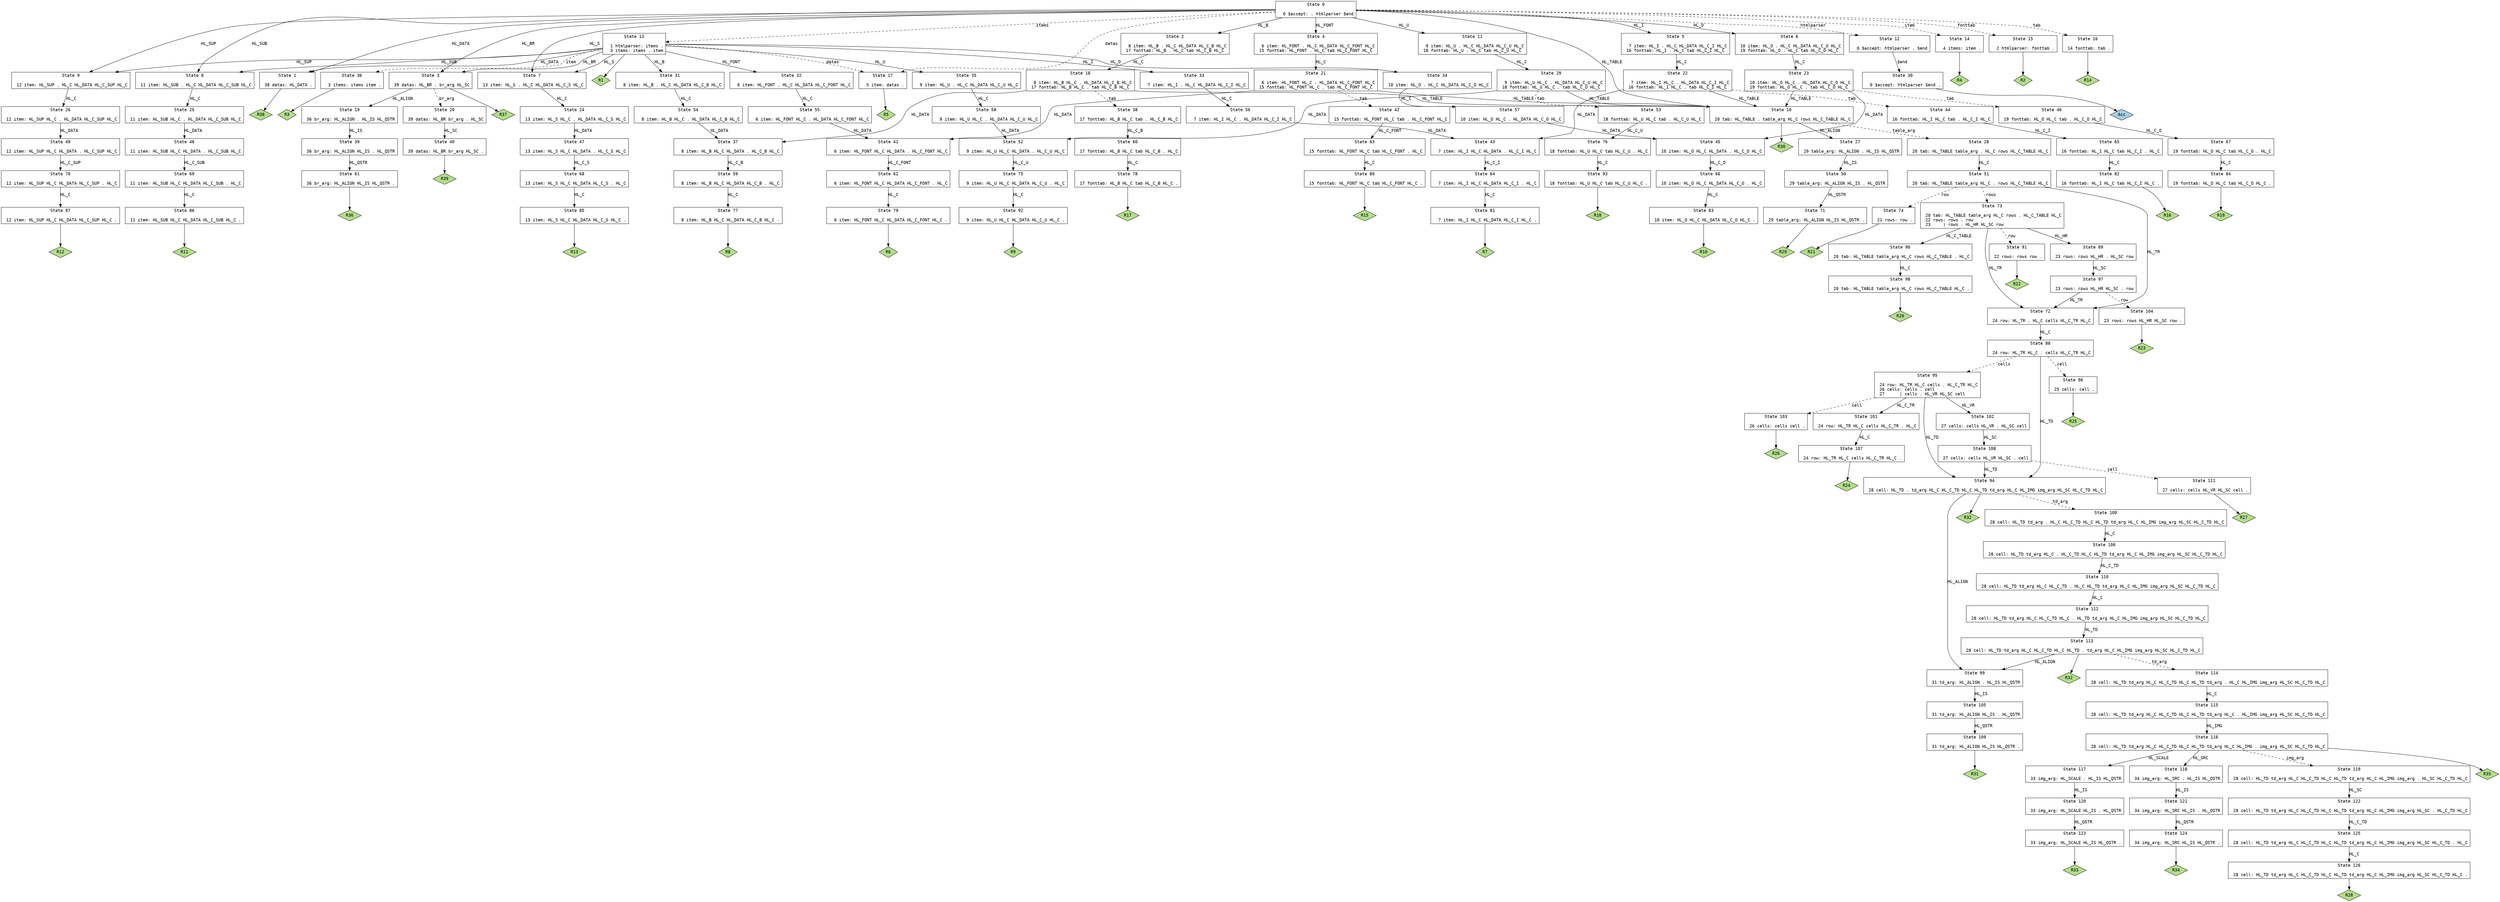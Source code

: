 // Generated by GNU Bison 3.3.2.
// Report bugs to <bug-bison@gnu.org>.
// Home page: <http://www.gnu.org/software/bison/>.

digraph "dphl.y"
{
  node [fontname = courier, shape = box, colorscheme = paired6]
  edge [fontname = courier]

  0 [label="State 0\n\l  0 $accept: . htmlparser $end\l"]
  0 -> 1 [style=solid label="HL_DATA"]
  0 -> 2 [style=solid label="HL_B"]
  0 -> 3 [style=solid label="HL_BR"]
  0 -> 4 [style=solid label="HL_FONT"]
  0 -> 5 [style=solid label="HL_I"]
  0 -> 6 [style=solid label="HL_O"]
  0 -> 7 [style=solid label="HL_S"]
  0 -> 8 [style=solid label="HL_SUB"]
  0 -> 9 [style=solid label="HL_SUP"]
  0 -> 10 [style=solid label="HL_TABLE"]
  0 -> 11 [style=solid label="HL_U"]
  0 -> 12 [style=dashed label="htmlparser"]
  0 -> 13 [style=dashed label="items"]
  0 -> 14 [style=dashed label="item"]
  0 -> 15 [style=dashed label="fonttab"]
  0 -> 16 [style=dashed label="tab"]
  0 -> 17 [style=dashed label="datas"]
  1 [label="State 1\n\l 38 datas: HL_DATA .\l"]
  1 -> "1R38" [style=solid]
 "1R38" [label="R38", fillcolor=3, shape=diamond, style=filled]
  2 [label="State 2\n\l  8 item: HL_B . HL_C HL_DATA HL_C_B HL_C\l 17 fonttab: HL_B . HL_C tab HL_C_B HL_C\l"]
  2 -> 18 [style=solid label="HL_C"]
  3 [label="State 3\n\l 39 datas: HL_BR . br_arg HL_SC\l"]
  3 -> 19 [style=solid label="HL_ALIGN"]
  3 -> 20 [style=dashed label="br_arg"]
  3 -> "3R37" [style=solid]
 "3R37" [label="R37", fillcolor=3, shape=diamond, style=filled]
  4 [label="State 4\n\l  6 item: HL_FONT . HL_C HL_DATA HL_C_FONT HL_C\l 15 fonttab: HL_FONT . HL_C tab HL_C_FONT HL_C\l"]
  4 -> 21 [style=solid label="HL_C"]
  5 [label="State 5\n\l  7 item: HL_I . HL_C HL_DATA HL_C_I HL_C\l 16 fonttab: HL_I . HL_C tab HL_C_I HL_C\l"]
  5 -> 22 [style=solid label="HL_C"]
  6 [label="State 6\n\l 10 item: HL_O . HL_C HL_DATA HL_C_O HL_C\l 19 fonttab: HL_O . HL_C tab HL_C_O HL_C\l"]
  6 -> 23 [style=solid label="HL_C"]
  7 [label="State 7\n\l 13 item: HL_S . HL_C HL_DATA HL_C_S HL_C\l"]
  7 -> 24 [style=solid label="HL_C"]
  8 [label="State 8\n\l 11 item: HL_SUB . HL_C HL_DATA HL_C_SUB HL_C\l"]
  8 -> 25 [style=solid label="HL_C"]
  9 [label="State 9\n\l 12 item: HL_SUP . HL_C HL_DATA HL_C_SUP HL_C\l"]
  9 -> 26 [style=solid label="HL_C"]
  10 [label="State 10\n\l 20 tab: HL_TABLE . table_arg HL_C rows HL_C_TABLE HL_C\l"]
  10 -> 27 [style=solid label="HL_ALIGN"]
  10 -> 28 [style=dashed label="table_arg"]
  10 -> "10R30" [style=solid]
 "10R30" [label="R30", fillcolor=3, shape=diamond, style=filled]
  11 [label="State 11\n\l  9 item: HL_U . HL_C HL_DATA HL_C_U HL_C\l 18 fonttab: HL_U . HL_C tab HL_C_U HL_C\l"]
  11 -> 29 [style=solid label="HL_C"]
  12 [label="State 12\n\l  0 $accept: htmlparser . $end\l"]
  12 -> 30 [style=solid label="$end"]
  13 [label="State 13\n\l  1 htmlparser: items .\l  3 items: items . item\l"]
  13 -> 1 [style=solid label="HL_DATA"]
  13 -> 31 [style=solid label="HL_B"]
  13 -> 3 [style=solid label="HL_BR"]
  13 -> 32 [style=solid label="HL_FONT"]
  13 -> 33 [style=solid label="HL_I"]
  13 -> 34 [style=solid label="HL_O"]
  13 -> 7 [style=solid label="HL_S"]
  13 -> 8 [style=solid label="HL_SUB"]
  13 -> 9 [style=solid label="HL_SUP"]
  13 -> 35 [style=solid label="HL_U"]
  13 -> 36 [style=dashed label="item"]
  13 -> 17 [style=dashed label="datas"]
  13 -> "13R1" [style=solid]
 "13R1" [label="R1", fillcolor=3, shape=diamond, style=filled]
  14 [label="State 14\n\l  4 items: item .\l"]
  14 -> "14R4" [style=solid]
 "14R4" [label="R4", fillcolor=3, shape=diamond, style=filled]
  15 [label="State 15\n\l  2 htmlparser: fonttab .\l"]
  15 -> "15R2" [style=solid]
 "15R2" [label="R2", fillcolor=3, shape=diamond, style=filled]
  16 [label="State 16\n\l 14 fonttab: tab .\l"]
  16 -> "16R14" [style=solid]
 "16R14" [label="R14", fillcolor=3, shape=diamond, style=filled]
  17 [label="State 17\n\l  5 item: datas .\l"]
  17 -> "17R5" [style=solid]
 "17R5" [label="R5", fillcolor=3, shape=diamond, style=filled]
  18 [label="State 18\n\l  8 item: HL_B HL_C . HL_DATA HL_C_B HL_C\l 17 fonttab: HL_B HL_C . tab HL_C_B HL_C\l"]
  18 -> 37 [style=solid label="HL_DATA"]
  18 -> 10 [style=solid label="HL_TABLE"]
  18 -> 38 [style=dashed label="tab"]
  19 [label="State 19\n\l 36 br_arg: HL_ALIGN . HL_IS HL_QSTR\l"]
  19 -> 39 [style=solid label="HL_IS"]
  20 [label="State 20\n\l 39 datas: HL_BR br_arg . HL_SC\l"]
  20 -> 40 [style=solid label="HL_SC"]
  21 [label="State 21\n\l  6 item: HL_FONT HL_C . HL_DATA HL_C_FONT HL_C\l 15 fonttab: HL_FONT HL_C . tab HL_C_FONT HL_C\l"]
  21 -> 41 [style=solid label="HL_DATA"]
  21 -> 10 [style=solid label="HL_TABLE"]
  21 -> 42 [style=dashed label="tab"]
  22 [label="State 22\n\l  7 item: HL_I HL_C . HL_DATA HL_C_I HL_C\l 16 fonttab: HL_I HL_C . tab HL_C_I HL_C\l"]
  22 -> 43 [style=solid label="HL_DATA"]
  22 -> 10 [style=solid label="HL_TABLE"]
  22 -> 44 [style=dashed label="tab"]
  23 [label="State 23\n\l 10 item: HL_O HL_C . HL_DATA HL_C_O HL_C\l 19 fonttab: HL_O HL_C . tab HL_C_O HL_C\l"]
  23 -> 45 [style=solid label="HL_DATA"]
  23 -> 10 [style=solid label="HL_TABLE"]
  23 -> 46 [style=dashed label="tab"]
  24 [label="State 24\n\l 13 item: HL_S HL_C . HL_DATA HL_C_S HL_C\l"]
  24 -> 47 [style=solid label="HL_DATA"]
  25 [label="State 25\n\l 11 item: HL_SUB HL_C . HL_DATA HL_C_SUB HL_C\l"]
  25 -> 48 [style=solid label="HL_DATA"]
  26 [label="State 26\n\l 12 item: HL_SUP HL_C . HL_DATA HL_C_SUP HL_C\l"]
  26 -> 49 [style=solid label="HL_DATA"]
  27 [label="State 27\n\l 29 table_arg: HL_ALIGN . HL_IS HL_QSTR\l"]
  27 -> 50 [style=solid label="HL_IS"]
  28 [label="State 28\n\l 20 tab: HL_TABLE table_arg . HL_C rows HL_C_TABLE HL_C\l"]
  28 -> 51 [style=solid label="HL_C"]
  29 [label="State 29\n\l  9 item: HL_U HL_C . HL_DATA HL_C_U HL_C\l 18 fonttab: HL_U HL_C . tab HL_C_U HL_C\l"]
  29 -> 52 [style=solid label="HL_DATA"]
  29 -> 10 [style=solid label="HL_TABLE"]
  29 -> 53 [style=dashed label="tab"]
  30 [label="State 30\n\l  0 $accept: htmlparser $end .\l"]
  30 -> "30R0" [style=solid]
 "30R0" [label="Acc", fillcolor=1, shape=diamond, style=filled]
  31 [label="State 31\n\l  8 item: HL_B . HL_C HL_DATA HL_C_B HL_C\l"]
  31 -> 54 [style=solid label="HL_C"]
  32 [label="State 32\n\l  6 item: HL_FONT . HL_C HL_DATA HL_C_FONT HL_C\l"]
  32 -> 55 [style=solid label="HL_C"]
  33 [label="State 33\n\l  7 item: HL_I . HL_C HL_DATA HL_C_I HL_C\l"]
  33 -> 56 [style=solid label="HL_C"]
  34 [label="State 34\n\l 10 item: HL_O . HL_C HL_DATA HL_C_O HL_C\l"]
  34 -> 57 [style=solid label="HL_C"]
  35 [label="State 35\n\l  9 item: HL_U . HL_C HL_DATA HL_C_U HL_C\l"]
  35 -> 58 [style=solid label="HL_C"]
  36 [label="State 36\n\l  3 items: items item .\l"]
  36 -> "36R3" [style=solid]
 "36R3" [label="R3", fillcolor=3, shape=diamond, style=filled]
  37 [label="State 37\n\l  8 item: HL_B HL_C HL_DATA . HL_C_B HL_C\l"]
  37 -> 59 [style=solid label="HL_C_B"]
  38 [label="State 38\n\l 17 fonttab: HL_B HL_C tab . HL_C_B HL_C\l"]
  38 -> 60 [style=solid label="HL_C_B"]
  39 [label="State 39\n\l 36 br_arg: HL_ALIGN HL_IS . HL_QSTR\l"]
  39 -> 61 [style=solid label="HL_QSTR"]
  40 [label="State 40\n\l 39 datas: HL_BR br_arg HL_SC .\l"]
  40 -> "40R39" [style=solid]
 "40R39" [label="R39", fillcolor=3, shape=diamond, style=filled]
  41 [label="State 41\n\l  6 item: HL_FONT HL_C HL_DATA . HL_C_FONT HL_C\l"]
  41 -> 62 [style=solid label="HL_C_FONT"]
  42 [label="State 42\n\l 15 fonttab: HL_FONT HL_C tab . HL_C_FONT HL_C\l"]
  42 -> 63 [style=solid label="HL_C_FONT"]
  43 [label="State 43\n\l  7 item: HL_I HL_C HL_DATA . HL_C_I HL_C\l"]
  43 -> 64 [style=solid label="HL_C_I"]
  44 [label="State 44\n\l 16 fonttab: HL_I HL_C tab . HL_C_I HL_C\l"]
  44 -> 65 [style=solid label="HL_C_I"]
  45 [label="State 45\n\l 10 item: HL_O HL_C HL_DATA . HL_C_O HL_C\l"]
  45 -> 66 [style=solid label="HL_C_O"]
  46 [label="State 46\n\l 19 fonttab: HL_O HL_C tab . HL_C_O HL_C\l"]
  46 -> 67 [style=solid label="HL_C_O"]
  47 [label="State 47\n\l 13 item: HL_S HL_C HL_DATA . HL_C_S HL_C\l"]
  47 -> 68 [style=solid label="HL_C_S"]
  48 [label="State 48\n\l 11 item: HL_SUB HL_C HL_DATA . HL_C_SUB HL_C\l"]
  48 -> 69 [style=solid label="HL_C_SUB"]
  49 [label="State 49\n\l 12 item: HL_SUP HL_C HL_DATA . HL_C_SUP HL_C\l"]
  49 -> 70 [style=solid label="HL_C_SUP"]
  50 [label="State 50\n\l 29 table_arg: HL_ALIGN HL_IS . HL_QSTR\l"]
  50 -> 71 [style=solid label="HL_QSTR"]
  51 [label="State 51\n\l 20 tab: HL_TABLE table_arg HL_C . rows HL_C_TABLE HL_C\l"]
  51 -> 72 [style=solid label="HL_TR"]
  51 -> 73 [style=dashed label="rows"]
  51 -> 74 [style=dashed label="row"]
  52 [label="State 52\n\l  9 item: HL_U HL_C HL_DATA . HL_C_U HL_C\l"]
  52 -> 75 [style=solid label="HL_C_U"]
  53 [label="State 53\n\l 18 fonttab: HL_U HL_C tab . HL_C_U HL_C\l"]
  53 -> 76 [style=solid label="HL_C_U"]
  54 [label="State 54\n\l  8 item: HL_B HL_C . HL_DATA HL_C_B HL_C\l"]
  54 -> 37 [style=solid label="HL_DATA"]
  55 [label="State 55\n\l  6 item: HL_FONT HL_C . HL_DATA HL_C_FONT HL_C\l"]
  55 -> 41 [style=solid label="HL_DATA"]
  56 [label="State 56\n\l  7 item: HL_I HL_C . HL_DATA HL_C_I HL_C\l"]
  56 -> 43 [style=solid label="HL_DATA"]
  57 [label="State 57\n\l 10 item: HL_O HL_C . HL_DATA HL_C_O HL_C\l"]
  57 -> 45 [style=solid label="HL_DATA"]
  58 [label="State 58\n\l  9 item: HL_U HL_C . HL_DATA HL_C_U HL_C\l"]
  58 -> 52 [style=solid label="HL_DATA"]
  59 [label="State 59\n\l  8 item: HL_B HL_C HL_DATA HL_C_B . HL_C\l"]
  59 -> 77 [style=solid label="HL_C"]
  60 [label="State 60\n\l 17 fonttab: HL_B HL_C tab HL_C_B . HL_C\l"]
  60 -> 78 [style=solid label="HL_C"]
  61 [label="State 61\n\l 36 br_arg: HL_ALIGN HL_IS HL_QSTR .\l"]
  61 -> "61R36" [style=solid]
 "61R36" [label="R36", fillcolor=3, shape=diamond, style=filled]
  62 [label="State 62\n\l  6 item: HL_FONT HL_C HL_DATA HL_C_FONT . HL_C\l"]
  62 -> 79 [style=solid label="HL_C"]
  63 [label="State 63\n\l 15 fonttab: HL_FONT HL_C tab HL_C_FONT . HL_C\l"]
  63 -> 80 [style=solid label="HL_C"]
  64 [label="State 64\n\l  7 item: HL_I HL_C HL_DATA HL_C_I . HL_C\l"]
  64 -> 81 [style=solid label="HL_C"]
  65 [label="State 65\n\l 16 fonttab: HL_I HL_C tab HL_C_I . HL_C\l"]
  65 -> 82 [style=solid label="HL_C"]
  66 [label="State 66\n\l 10 item: HL_O HL_C HL_DATA HL_C_O . HL_C\l"]
  66 -> 83 [style=solid label="HL_C"]
  67 [label="State 67\n\l 19 fonttab: HL_O HL_C tab HL_C_O . HL_C\l"]
  67 -> 84 [style=solid label="HL_C"]
  68 [label="State 68\n\l 13 item: HL_S HL_C HL_DATA HL_C_S . HL_C\l"]
  68 -> 85 [style=solid label="HL_C"]
  69 [label="State 69\n\l 11 item: HL_SUB HL_C HL_DATA HL_C_SUB . HL_C\l"]
  69 -> 86 [style=solid label="HL_C"]
  70 [label="State 70\n\l 12 item: HL_SUP HL_C HL_DATA HL_C_SUP . HL_C\l"]
  70 -> 87 [style=solid label="HL_C"]
  71 [label="State 71\n\l 29 table_arg: HL_ALIGN HL_IS HL_QSTR .\l"]
  71 -> "71R29" [style=solid]
 "71R29" [label="R29", fillcolor=3, shape=diamond, style=filled]
  72 [label="State 72\n\l 24 row: HL_TR . HL_C cells HL_C_TR HL_C\l"]
  72 -> 88 [style=solid label="HL_C"]
  73 [label="State 73\n\l 20 tab: HL_TABLE table_arg HL_C rows . HL_C_TABLE HL_C\l 22 rows: rows . row\l 23     | rows . HL_HR HL_SC row\l"]
  73 -> 89 [style=solid label="HL_HR"]
  73 -> 90 [style=solid label="HL_C_TABLE"]
  73 -> 72 [style=solid label="HL_TR"]
  73 -> 91 [style=dashed label="row"]
  74 [label="State 74\n\l 21 rows: row .\l"]
  74 -> "74R21" [style=solid]
 "74R21" [label="R21", fillcolor=3, shape=diamond, style=filled]
  75 [label="State 75\n\l  9 item: HL_U HL_C HL_DATA HL_C_U . HL_C\l"]
  75 -> 92 [style=solid label="HL_C"]
  76 [label="State 76\n\l 18 fonttab: HL_U HL_C tab HL_C_U . HL_C\l"]
  76 -> 93 [style=solid label="HL_C"]
  77 [label="State 77\n\l  8 item: HL_B HL_C HL_DATA HL_C_B HL_C .\l"]
  77 -> "77R8" [style=solid]
 "77R8" [label="R8", fillcolor=3, shape=diamond, style=filled]
  78 [label="State 78\n\l 17 fonttab: HL_B HL_C tab HL_C_B HL_C .\l"]
  78 -> "78R17" [style=solid]
 "78R17" [label="R17", fillcolor=3, shape=diamond, style=filled]
  79 [label="State 79\n\l  6 item: HL_FONT HL_C HL_DATA HL_C_FONT HL_C .\l"]
  79 -> "79R6" [style=solid]
 "79R6" [label="R6", fillcolor=3, shape=diamond, style=filled]
  80 [label="State 80\n\l 15 fonttab: HL_FONT HL_C tab HL_C_FONT HL_C .\l"]
  80 -> "80R15" [style=solid]
 "80R15" [label="R15", fillcolor=3, shape=diamond, style=filled]
  81 [label="State 81\n\l  7 item: HL_I HL_C HL_DATA HL_C_I HL_C .\l"]
  81 -> "81R7" [style=solid]
 "81R7" [label="R7", fillcolor=3, shape=diamond, style=filled]
  82 [label="State 82\n\l 16 fonttab: HL_I HL_C tab HL_C_I HL_C .\l"]
  82 -> "82R16" [style=solid]
 "82R16" [label="R16", fillcolor=3, shape=diamond, style=filled]
  83 [label="State 83\n\l 10 item: HL_O HL_C HL_DATA HL_C_O HL_C .\l"]
  83 -> "83R10" [style=solid]
 "83R10" [label="R10", fillcolor=3, shape=diamond, style=filled]
  84 [label="State 84\n\l 19 fonttab: HL_O HL_C tab HL_C_O HL_C .\l"]
  84 -> "84R19" [style=solid]
 "84R19" [label="R19", fillcolor=3, shape=diamond, style=filled]
  85 [label="State 85\n\l 13 item: HL_S HL_C HL_DATA HL_C_S HL_C .\l"]
  85 -> "85R13" [style=solid]
 "85R13" [label="R13", fillcolor=3, shape=diamond, style=filled]
  86 [label="State 86\n\l 11 item: HL_SUB HL_C HL_DATA HL_C_SUB HL_C .\l"]
  86 -> "86R11" [style=solid]
 "86R11" [label="R11", fillcolor=3, shape=diamond, style=filled]
  87 [label="State 87\n\l 12 item: HL_SUP HL_C HL_DATA HL_C_SUP HL_C .\l"]
  87 -> "87R12" [style=solid]
 "87R12" [label="R12", fillcolor=3, shape=diamond, style=filled]
  88 [label="State 88\n\l 24 row: HL_TR HL_C . cells HL_C_TR HL_C\l"]
  88 -> 94 [style=solid label="HL_TD"]
  88 -> 95 [style=dashed label="cells"]
  88 -> 96 [style=dashed label="cell"]
  89 [label="State 89\n\l 23 rows: rows HL_HR . HL_SC row\l"]
  89 -> 97 [style=solid label="HL_SC"]
  90 [label="State 90\n\l 20 tab: HL_TABLE table_arg HL_C rows HL_C_TABLE . HL_C\l"]
  90 -> 98 [style=solid label="HL_C"]
  91 [label="State 91\n\l 22 rows: rows row .\l"]
  91 -> "91R22" [style=solid]
 "91R22" [label="R22", fillcolor=3, shape=diamond, style=filled]
  92 [label="State 92\n\l  9 item: HL_U HL_C HL_DATA HL_C_U HL_C .\l"]
  92 -> "92R9" [style=solid]
 "92R9" [label="R9", fillcolor=3, shape=diamond, style=filled]
  93 [label="State 93\n\l 18 fonttab: HL_U HL_C tab HL_C_U HL_C .\l"]
  93 -> "93R18" [style=solid]
 "93R18" [label="R18", fillcolor=3, shape=diamond, style=filled]
  94 [label="State 94\n\l 28 cell: HL_TD . td_arg HL_C HL_C_TD HL_C HL_TD td_arg HL_C HL_IMG img_arg HL_SC HL_C_TD HL_C\l"]
  94 -> 99 [style=solid label="HL_ALIGN"]
  94 -> 100 [style=dashed label="td_arg"]
  94 -> "94R32" [style=solid]
 "94R32" [label="R32", fillcolor=3, shape=diamond, style=filled]
  95 [label="State 95\n\l 24 row: HL_TR HL_C cells . HL_C_TR HL_C\l 26 cells: cells . cell\l 27      | cells . HL_VR HL_SC cell\l"]
  95 -> 94 [style=solid label="HL_TD"]
  95 -> 101 [style=solid label="HL_C_TR"]
  95 -> 102 [style=solid label="HL_VR"]
  95 -> 103 [style=dashed label="cell"]
  96 [label="State 96\n\l 25 cells: cell .\l"]
  96 -> "96R25" [style=solid]
 "96R25" [label="R25", fillcolor=3, shape=diamond, style=filled]
  97 [label="State 97\n\l 23 rows: rows HL_HR HL_SC . row\l"]
  97 -> 72 [style=solid label="HL_TR"]
  97 -> 104 [style=dashed label="row"]
  98 [label="State 98\n\l 20 tab: HL_TABLE table_arg HL_C rows HL_C_TABLE HL_C .\l"]
  98 -> "98R20" [style=solid]
 "98R20" [label="R20", fillcolor=3, shape=diamond, style=filled]
  99 [label="State 99\n\l 31 td_arg: HL_ALIGN . HL_IS HL_QSTR\l"]
  99 -> 105 [style=solid label="HL_IS"]
  100 [label="State 100\n\l 28 cell: HL_TD td_arg . HL_C HL_C_TD HL_C HL_TD td_arg HL_C HL_IMG img_arg HL_SC HL_C_TD HL_C\l"]
  100 -> 106 [style=solid label="HL_C"]
  101 [label="State 101\n\l 24 row: HL_TR HL_C cells HL_C_TR . HL_C\l"]
  101 -> 107 [style=solid label="HL_C"]
  102 [label="State 102\n\l 27 cells: cells HL_VR . HL_SC cell\l"]
  102 -> 108 [style=solid label="HL_SC"]
  103 [label="State 103\n\l 26 cells: cells cell .\l"]
  103 -> "103R26" [style=solid]
 "103R26" [label="R26", fillcolor=3, shape=diamond, style=filled]
  104 [label="State 104\n\l 23 rows: rows HL_HR HL_SC row .\l"]
  104 -> "104R23" [style=solid]
 "104R23" [label="R23", fillcolor=3, shape=diamond, style=filled]
  105 [label="State 105\n\l 31 td_arg: HL_ALIGN HL_IS . HL_QSTR\l"]
  105 -> 109 [style=solid label="HL_QSTR"]
  106 [label="State 106\n\l 28 cell: HL_TD td_arg HL_C . HL_C_TD HL_C HL_TD td_arg HL_C HL_IMG img_arg HL_SC HL_C_TD HL_C\l"]
  106 -> 110 [style=solid label="HL_C_TD"]
  107 [label="State 107\n\l 24 row: HL_TR HL_C cells HL_C_TR HL_C .\l"]
  107 -> "107R24" [style=solid]
 "107R24" [label="R24", fillcolor=3, shape=diamond, style=filled]
  108 [label="State 108\n\l 27 cells: cells HL_VR HL_SC . cell\l"]
  108 -> 94 [style=solid label="HL_TD"]
  108 -> 111 [style=dashed label="cell"]
  109 [label="State 109\n\l 31 td_arg: HL_ALIGN HL_IS HL_QSTR .\l"]
  109 -> "109R31" [style=solid]
 "109R31" [label="R31", fillcolor=3, shape=diamond, style=filled]
  110 [label="State 110\n\l 28 cell: HL_TD td_arg HL_C HL_C_TD . HL_C HL_TD td_arg HL_C HL_IMG img_arg HL_SC HL_C_TD HL_C\l"]
  110 -> 112 [style=solid label="HL_C"]
  111 [label="State 111\n\l 27 cells: cells HL_VR HL_SC cell .\l"]
  111 -> "111R27" [style=solid]
 "111R27" [label="R27", fillcolor=3, shape=diamond, style=filled]
  112 [label="State 112\n\l 28 cell: HL_TD td_arg HL_C HL_C_TD HL_C . HL_TD td_arg HL_C HL_IMG img_arg HL_SC HL_C_TD HL_C\l"]
  112 -> 113 [style=solid label="HL_TD"]
  113 [label="State 113\n\l 28 cell: HL_TD td_arg HL_C HL_C_TD HL_C HL_TD . td_arg HL_C HL_IMG img_arg HL_SC HL_C_TD HL_C\l"]
  113 -> 99 [style=solid label="HL_ALIGN"]
  113 -> 114 [style=dashed label="td_arg"]
  113 -> "113R32" [style=solid]
 "113R32" [label="R32", fillcolor=3, shape=diamond, style=filled]
  114 [label="State 114\n\l 28 cell: HL_TD td_arg HL_C HL_C_TD HL_C HL_TD td_arg . HL_C HL_IMG img_arg HL_SC HL_C_TD HL_C\l"]
  114 -> 115 [style=solid label="HL_C"]
  115 [label="State 115\n\l 28 cell: HL_TD td_arg HL_C HL_C_TD HL_C HL_TD td_arg HL_C . HL_IMG img_arg HL_SC HL_C_TD HL_C\l"]
  115 -> 116 [style=solid label="HL_IMG"]
  116 [label="State 116\n\l 28 cell: HL_TD td_arg HL_C HL_C_TD HL_C HL_TD td_arg HL_C HL_IMG . img_arg HL_SC HL_C_TD HL_C\l"]
  116 -> 117 [style=solid label="HL_SCALE"]
  116 -> 118 [style=solid label="HL_SRC"]
  116 -> 119 [style=dashed label="img_arg"]
  116 -> "116R35" [style=solid]
 "116R35" [label="R35", fillcolor=3, shape=diamond, style=filled]
  117 [label="State 117\n\l 33 img_arg: HL_SCALE . HL_IS HL_QSTR\l"]
  117 -> 120 [style=solid label="HL_IS"]
  118 [label="State 118\n\l 34 img_arg: HL_SRC . HL_IS HL_QSTR\l"]
  118 -> 121 [style=solid label="HL_IS"]
  119 [label="State 119\n\l 28 cell: HL_TD td_arg HL_C HL_C_TD HL_C HL_TD td_arg HL_C HL_IMG img_arg . HL_SC HL_C_TD HL_C\l"]
  119 -> 122 [style=solid label="HL_SC"]
  120 [label="State 120\n\l 33 img_arg: HL_SCALE HL_IS . HL_QSTR\l"]
  120 -> 123 [style=solid label="HL_QSTR"]
  121 [label="State 121\n\l 34 img_arg: HL_SRC HL_IS . HL_QSTR\l"]
  121 -> 124 [style=solid label="HL_QSTR"]
  122 [label="State 122\n\l 28 cell: HL_TD td_arg HL_C HL_C_TD HL_C HL_TD td_arg HL_C HL_IMG img_arg HL_SC . HL_C_TD HL_C\l"]
  122 -> 125 [style=solid label="HL_C_TD"]
  123 [label="State 123\n\l 33 img_arg: HL_SCALE HL_IS HL_QSTR .\l"]
  123 -> "123R33" [style=solid]
 "123R33" [label="R33", fillcolor=3, shape=diamond, style=filled]
  124 [label="State 124\n\l 34 img_arg: HL_SRC HL_IS HL_QSTR .\l"]
  124 -> "124R34" [style=solid]
 "124R34" [label="R34", fillcolor=3, shape=diamond, style=filled]
  125 [label="State 125\n\l 28 cell: HL_TD td_arg HL_C HL_C_TD HL_C HL_TD td_arg HL_C HL_IMG img_arg HL_SC HL_C_TD . HL_C\l"]
  125 -> 126 [style=solid label="HL_C"]
  126 [label="State 126\n\l 28 cell: HL_TD td_arg HL_C HL_C_TD HL_C HL_TD td_arg HL_C HL_IMG img_arg HL_SC HL_C_TD HL_C .\l"]
  126 -> "126R28" [style=solid]
 "126R28" [label="R28", fillcolor=3, shape=diamond, style=filled]
}
